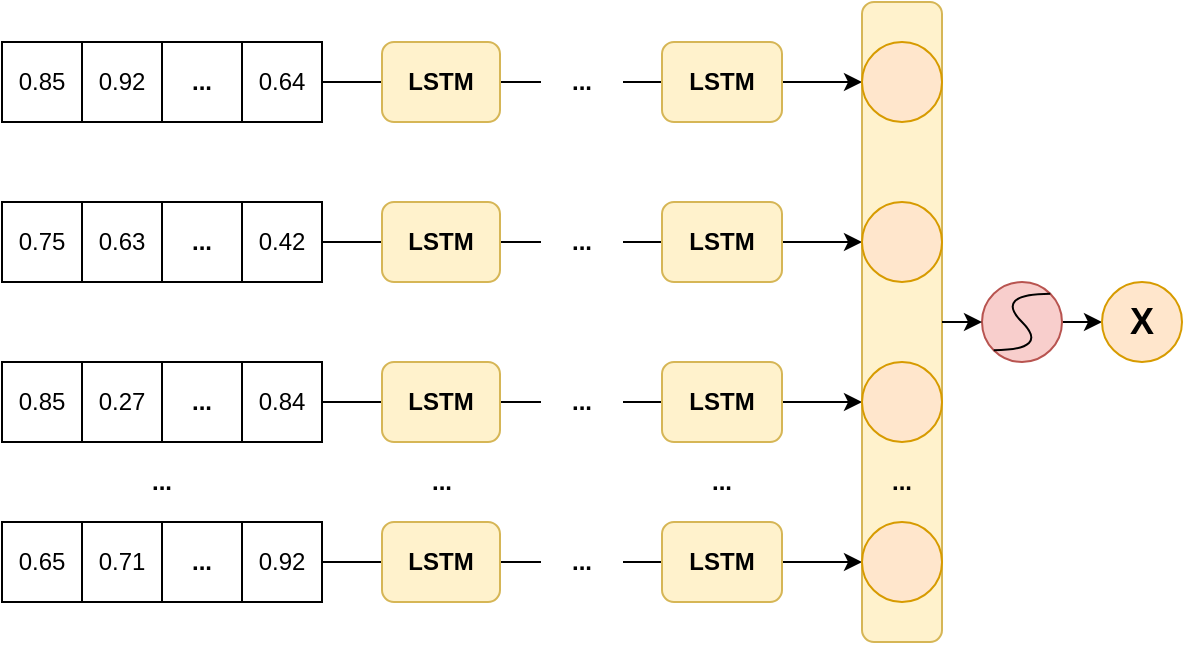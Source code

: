 <mxfile version="14.5.1" type="github"><diagram id="UsFPgV3Cs8h_4uy7ssRZ" name="Page-1"><mxGraphModel dx="785" dy="452" grid="1" gridSize="10" guides="1" tooltips="1" connect="1" arrows="1" fold="1" page="1" pageScale="1" pageWidth="827" pageHeight="1169" math="0" shadow="0"><root><mxCell id="0"/><mxCell id="1" parent="0"/><mxCell id="zjYxZsvsgYyvN_UdOkjf-40" value="" style="endArrow=classic;html=1;exitX=1;exitY=0.5;exitDx=0;exitDy=0;entryX=0;entryY=0.5;entryDx=0;entryDy=0;strokeWidth=1;" edge="1" parent="1" source="zjYxZsvsgYyvN_UdOkjf-30" target="zjYxZsvsgYyvN_UdOkjf-31"><mxGeometry width="50" height="50" relative="1" as="geometry"><mxPoint x="300" y="170" as="sourcePoint"/><mxPoint x="570" y="170" as="targetPoint"/></mxGeometry></mxCell><mxCell id="zjYxZsvsgYyvN_UdOkjf-36" value="" style="endArrow=classic;html=1;exitX=1;exitY=0.5;exitDx=0;exitDy=0;entryX=0;entryY=0.5;entryDx=0;entryDy=0;strokeWidth=1;" edge="1" parent="1" source="zjYxZsvsgYyvN_UdOkjf-25" target="zjYxZsvsgYyvN_UdOkjf-4"><mxGeometry width="50" height="50" relative="1" as="geometry"><mxPoint x="300" y="170" as="sourcePoint"/><mxPoint x="570" y="170" as="targetPoint"/></mxGeometry></mxCell><mxCell id="zjYxZsvsgYyvN_UdOkjf-37" value="" style="endArrow=classic;html=1;exitX=1;exitY=0.5;exitDx=0;exitDy=0;entryX=0;entryY=0.5;entryDx=0;entryDy=0;strokeWidth=1;" edge="1" parent="1" source="zjYxZsvsgYyvN_UdOkjf-29" target="zjYxZsvsgYyvN_UdOkjf-5"><mxGeometry width="50" height="50" relative="1" as="geometry"><mxPoint x="310" y="180" as="sourcePoint"/><mxPoint x="580" y="180" as="targetPoint"/></mxGeometry></mxCell><mxCell id="zjYxZsvsgYyvN_UdOkjf-35" value="" style="endArrow=classic;html=1;exitX=1;exitY=0.5;exitDx=0;exitDy=0;entryX=0;entryY=0.5;entryDx=0;entryDy=0;strokeWidth=1;" edge="1" parent="1" source="zjYxZsvsgYyvN_UdOkjf-21" target="zjYxZsvsgYyvN_UdOkjf-3"><mxGeometry width="50" height="50" relative="1" as="geometry"><mxPoint x="300" y="90" as="sourcePoint"/><mxPoint x="570" y="90" as="targetPoint"/></mxGeometry></mxCell><mxCell id="zjYxZsvsgYyvN_UdOkjf-34" value="" style="endArrow=classic;html=1;exitX=1;exitY=0.5;exitDx=0;exitDy=0;entryX=0;entryY=0.5;entryDx=0;entryDy=0;strokeWidth=1;" edge="1" parent="1" source="zjYxZsvsgYyvN_UdOkjf-17" target="zjYxZsvsgYyvN_UdOkjf-2"><mxGeometry width="50" height="50" relative="1" as="geometry"><mxPoint x="340" y="230" as="sourcePoint"/><mxPoint x="390" y="180" as="targetPoint"/></mxGeometry></mxCell><mxCell id="zjYxZsvsgYyvN_UdOkjf-1" value="" style="rounded=1;whiteSpace=wrap;html=1;fillColor=#fff2cc;strokeColor=#d6b656;" vertex="1" parent="1"><mxGeometry x="560" y="40" width="40" height="320" as="geometry"/></mxCell><mxCell id="zjYxZsvsgYyvN_UdOkjf-2" value="" style="ellipse;whiteSpace=wrap;html=1;fillColor=#ffe6cc;strokeColor=#d79b00;" vertex="1" parent="1"><mxGeometry x="560" y="60" width="40" height="40" as="geometry"/></mxCell><mxCell id="zjYxZsvsgYyvN_UdOkjf-3" value="" style="ellipse;whiteSpace=wrap;html=1;fillColor=#ffe6cc;strokeColor=#d79b00;" vertex="1" parent="1"><mxGeometry x="560" y="140" width="40" height="40" as="geometry"/></mxCell><mxCell id="zjYxZsvsgYyvN_UdOkjf-4" value="" style="ellipse;whiteSpace=wrap;html=1;fillColor=#ffe6cc;strokeColor=#d79b00;" vertex="1" parent="1"><mxGeometry x="560" y="220" width="40" height="40" as="geometry"/></mxCell><mxCell id="zjYxZsvsgYyvN_UdOkjf-5" value="" style="ellipse;whiteSpace=wrap;html=1;fillColor=#ffe6cc;strokeColor=#d79b00;" vertex="1" parent="1"><mxGeometry x="560" y="300" width="40" height="40" as="geometry"/></mxCell><mxCell id="zjYxZsvsgYyvN_UdOkjf-6" value="&lt;b&gt;LSTM&lt;/b&gt;" style="rounded=1;whiteSpace=wrap;html=1;fillColor=#fff2cc;strokeColor=#d6b656;" vertex="1" parent="1"><mxGeometry x="460" y="60" width="60" height="40" as="geometry"/></mxCell><mxCell id="zjYxZsvsgYyvN_UdOkjf-7" value="&lt;b&gt;LSTM&lt;/b&gt;" style="rounded=1;whiteSpace=wrap;html=1;fillColor=#fff2cc;strokeColor=#d6b656;" vertex="1" parent="1"><mxGeometry x="460" y="140" width="60" height="40" as="geometry"/></mxCell><mxCell id="zjYxZsvsgYyvN_UdOkjf-8" value="&lt;b&gt;LSTM&lt;/b&gt;" style="rounded=1;whiteSpace=wrap;html=1;fillColor=#fff2cc;strokeColor=#d6b656;" vertex="1" parent="1"><mxGeometry x="460" y="220" width="60" height="40" as="geometry"/></mxCell><mxCell id="zjYxZsvsgYyvN_UdOkjf-9" value="&lt;b&gt;LSTM&lt;/b&gt;" style="rounded=1;whiteSpace=wrap;html=1;fillColor=#fff2cc;strokeColor=#d6b656;" vertex="1" parent="1"><mxGeometry x="460" y="300" width="60" height="40" as="geometry"/></mxCell><mxCell id="zjYxZsvsgYyvN_UdOkjf-10" value="&lt;b&gt;LSTM&lt;/b&gt;" style="rounded=1;whiteSpace=wrap;html=1;fillColor=#fff2cc;strokeColor=#d6b656;" vertex="1" parent="1"><mxGeometry x="320" y="60" width="59" height="40" as="geometry"/></mxCell><mxCell id="zjYxZsvsgYyvN_UdOkjf-11" value="&lt;b&gt;LSTM&lt;/b&gt;" style="rounded=1;whiteSpace=wrap;html=1;fillColor=#fff2cc;strokeColor=#d6b656;" vertex="1" parent="1"><mxGeometry x="320" y="140" width="59" height="40" as="geometry"/></mxCell><mxCell id="zjYxZsvsgYyvN_UdOkjf-12" value="&lt;b&gt;LSTM&lt;/b&gt;" style="rounded=1;whiteSpace=wrap;html=1;fillColor=#fff2cc;strokeColor=#d6b656;" vertex="1" parent="1"><mxGeometry x="320" y="220" width="59" height="40" as="geometry"/></mxCell><mxCell id="zjYxZsvsgYyvN_UdOkjf-13" value="&lt;b&gt;LSTM&lt;/b&gt;" style="rounded=1;whiteSpace=wrap;html=1;fillColor=#fff2cc;strokeColor=#d6b656;" vertex="1" parent="1"><mxGeometry x="320" y="300" width="59" height="40" as="geometry"/></mxCell><mxCell id="zjYxZsvsgYyvN_UdOkjf-14" value="0.85" style="rounded=0;whiteSpace=wrap;html=1;" vertex="1" parent="1"><mxGeometry x="130" y="60" width="40" height="40" as="geometry"/></mxCell><mxCell id="zjYxZsvsgYyvN_UdOkjf-15" value="0.92" style="rounded=0;whiteSpace=wrap;html=1;" vertex="1" parent="1"><mxGeometry x="170" y="60" width="40" height="40" as="geometry"/></mxCell><mxCell id="zjYxZsvsgYyvN_UdOkjf-16" value="&lt;b&gt;...&lt;/b&gt;" style="rounded=0;whiteSpace=wrap;html=1;" vertex="1" parent="1"><mxGeometry x="210" y="60" width="40" height="40" as="geometry"/></mxCell><mxCell id="zjYxZsvsgYyvN_UdOkjf-17" value="0.64" style="rounded=0;whiteSpace=wrap;html=1;" vertex="1" parent="1"><mxGeometry x="250" y="60" width="40" height="40" as="geometry"/></mxCell><mxCell id="zjYxZsvsgYyvN_UdOkjf-18" value="0.75" style="rounded=0;whiteSpace=wrap;html=1;" vertex="1" parent="1"><mxGeometry x="130" y="140" width="40" height="40" as="geometry"/></mxCell><mxCell id="zjYxZsvsgYyvN_UdOkjf-19" value="0.63" style="rounded=0;whiteSpace=wrap;html=1;" vertex="1" parent="1"><mxGeometry x="170" y="140" width="40" height="40" as="geometry"/></mxCell><mxCell id="zjYxZsvsgYyvN_UdOkjf-20" value="&lt;b&gt;...&lt;/b&gt;" style="rounded=0;whiteSpace=wrap;html=1;" vertex="1" parent="1"><mxGeometry x="210" y="140" width="40" height="40" as="geometry"/></mxCell><mxCell id="zjYxZsvsgYyvN_UdOkjf-21" value="0.42" style="rounded=0;whiteSpace=wrap;html=1;" vertex="1" parent="1"><mxGeometry x="250" y="140" width="40" height="40" as="geometry"/></mxCell><mxCell id="zjYxZsvsgYyvN_UdOkjf-22" value="0.85" style="rounded=0;whiteSpace=wrap;html=1;" vertex="1" parent="1"><mxGeometry x="130" y="220" width="40" height="40" as="geometry"/></mxCell><mxCell id="zjYxZsvsgYyvN_UdOkjf-23" value="0.27" style="rounded=0;whiteSpace=wrap;html=1;" vertex="1" parent="1"><mxGeometry x="170" y="220" width="40" height="40" as="geometry"/></mxCell><mxCell id="zjYxZsvsgYyvN_UdOkjf-24" value="&lt;b&gt;...&lt;/b&gt;" style="rounded=0;whiteSpace=wrap;html=1;" vertex="1" parent="1"><mxGeometry x="210" y="220" width="40" height="40" as="geometry"/></mxCell><mxCell id="zjYxZsvsgYyvN_UdOkjf-25" value="0.84" style="rounded=0;whiteSpace=wrap;html=1;" vertex="1" parent="1"><mxGeometry x="250" y="220" width="40" height="40" as="geometry"/></mxCell><mxCell id="zjYxZsvsgYyvN_UdOkjf-26" value="0.65" style="rounded=0;whiteSpace=wrap;html=1;" vertex="1" parent="1"><mxGeometry x="130" y="300" width="40" height="40" as="geometry"/></mxCell><mxCell id="zjYxZsvsgYyvN_UdOkjf-27" value="0.71" style="rounded=0;whiteSpace=wrap;html=1;" vertex="1" parent="1"><mxGeometry x="170" y="300" width="40" height="40" as="geometry"/></mxCell><mxCell id="zjYxZsvsgYyvN_UdOkjf-28" value="&lt;b&gt;...&lt;/b&gt;" style="rounded=0;whiteSpace=wrap;html=1;" vertex="1" parent="1"><mxGeometry x="210" y="300" width="40" height="40" as="geometry"/></mxCell><mxCell id="zjYxZsvsgYyvN_UdOkjf-29" value="0.92" style="rounded=0;whiteSpace=wrap;html=1;" vertex="1" parent="1"><mxGeometry x="250" y="300" width="40" height="40" as="geometry"/></mxCell><mxCell id="zjYxZsvsgYyvN_UdOkjf-31" value="&lt;b&gt;&lt;font style=&quot;font-size: 18px&quot;&gt;X&lt;/font&gt;&lt;/b&gt;" style="ellipse;whiteSpace=wrap;html=1;fillColor=#ffe6cc;strokeColor=#d79b00;" vertex="1" parent="1"><mxGeometry x="680" y="180" width="40" height="40" as="geometry"/></mxCell><mxCell id="zjYxZsvsgYyvN_UdOkjf-39" value="" style="rounded=1;whiteSpace=wrap;html=1;fillColor=#FFFFFF;strokeColor=#FFFFFF;" vertex="1" parent="1"><mxGeometry x="400" y="40" width="40" height="320" as="geometry"/></mxCell><mxCell id="zjYxZsvsgYyvN_UdOkjf-30" value="" style="ellipse;whiteSpace=wrap;html=1;fillColor=#f8cecc;strokeColor=#b85450;" vertex="1" parent="1"><mxGeometry x="620" y="180" width="40" height="40" as="geometry"/></mxCell><mxCell id="zjYxZsvsgYyvN_UdOkjf-41" value="" style="endArrow=classic;html=1;exitX=1;exitY=0.5;exitDx=0;exitDy=0;entryX=0;entryY=0.5;entryDx=0;entryDy=0;strokeWidth=1;" edge="1" parent="1" source="zjYxZsvsgYyvN_UdOkjf-1" target="zjYxZsvsgYyvN_UdOkjf-30"><mxGeometry width="50" height="50" relative="1" as="geometry"><mxPoint x="600" y="200" as="sourcePoint"/><mxPoint x="720" y="200" as="targetPoint"/></mxGeometry></mxCell><mxCell id="zjYxZsvsgYyvN_UdOkjf-42" value="" style="endArrow=none;html=1;strokeWidth=1;curved=1;endFill=0;entryX=1;entryY=0;entryDx=0;entryDy=0;exitX=0;exitY=1;exitDx=0;exitDy=0;" edge="1" parent="1" source="zjYxZsvsgYyvN_UdOkjf-30" target="zjYxZsvsgYyvN_UdOkjf-30"><mxGeometry width="50" height="50" relative="1" as="geometry"><mxPoint x="650" y="290" as="sourcePoint"/><mxPoint x="690" y="260" as="targetPoint"/><Array as="points"><mxPoint x="654" y="214"/><mxPoint x="626" y="186"/></Array></mxGeometry></mxCell><mxCell id="zjYxZsvsgYyvN_UdOkjf-44" value="&lt;b&gt;...&lt;/b&gt;" style="text;html=1;strokeColor=none;fillColor=none;align=center;verticalAlign=middle;whiteSpace=wrap;rounded=0;" vertex="1" parent="1"><mxGeometry x="190" y="270" width="40" height="20" as="geometry"/></mxCell><mxCell id="zjYxZsvsgYyvN_UdOkjf-45" value="&lt;b&gt;...&lt;/b&gt;" style="text;html=1;strokeColor=none;fillColor=none;align=center;verticalAlign=middle;whiteSpace=wrap;rounded=0;" vertex="1" parent="1"><mxGeometry x="329.5" y="270" width="40" height="20" as="geometry"/></mxCell><mxCell id="zjYxZsvsgYyvN_UdOkjf-46" value="&lt;b&gt;...&lt;/b&gt;" style="text;html=1;strokeColor=none;fillColor=none;align=center;verticalAlign=middle;whiteSpace=wrap;rounded=0;" vertex="1" parent="1"><mxGeometry x="470" y="270" width="40" height="20" as="geometry"/></mxCell><mxCell id="zjYxZsvsgYyvN_UdOkjf-47" value="&lt;b&gt;...&lt;/b&gt;" style="text;html=1;strokeColor=none;fillColor=none;align=center;verticalAlign=middle;whiteSpace=wrap;rounded=0;" vertex="1" parent="1"><mxGeometry x="400" y="70" width="40" height="20" as="geometry"/></mxCell><mxCell id="zjYxZsvsgYyvN_UdOkjf-48" value="&lt;b&gt;...&lt;/b&gt;" style="text;html=1;strokeColor=none;fillColor=none;align=center;verticalAlign=middle;whiteSpace=wrap;rounded=0;" vertex="1" parent="1"><mxGeometry x="400" y="150" width="40" height="20" as="geometry"/></mxCell><mxCell id="zjYxZsvsgYyvN_UdOkjf-49" value="&lt;b&gt;...&lt;/b&gt;" style="text;html=1;strokeColor=none;fillColor=none;align=center;verticalAlign=middle;whiteSpace=wrap;rounded=0;" vertex="1" parent="1"><mxGeometry x="400" y="230" width="40" height="20" as="geometry"/></mxCell><mxCell id="zjYxZsvsgYyvN_UdOkjf-50" value="&lt;b&gt;...&lt;/b&gt;" style="text;html=1;strokeColor=none;fillColor=none;align=center;verticalAlign=middle;whiteSpace=wrap;rounded=0;" vertex="1" parent="1"><mxGeometry x="400" y="310" width="40" height="20" as="geometry"/></mxCell><mxCell id="zjYxZsvsgYyvN_UdOkjf-51" value="&lt;b&gt;...&lt;/b&gt;" style="text;html=1;strokeColor=none;fillColor=none;align=center;verticalAlign=middle;whiteSpace=wrap;rounded=0;" vertex="1" parent="1"><mxGeometry x="560" y="270" width="40" height="20" as="geometry"/></mxCell></root></mxGraphModel></diagram></mxfile>